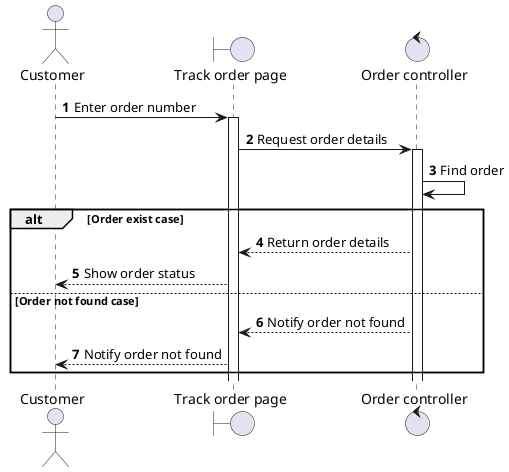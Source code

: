 @startuml
autonumber
actor Customer
boundary "Track order page" as Page
control "Order controller" as Controller
Customer -> Page ++: Enter order number
Page -> Controller ++: Request order details
Controller -> Controller: Find order
alt Order exist case
Controller --> Page: Return order details
Page --> Customer: Show order status
else Order not found case
Controller --> Page: Notify order not found
Page --> Customer: Notify order not found
end
@enduml